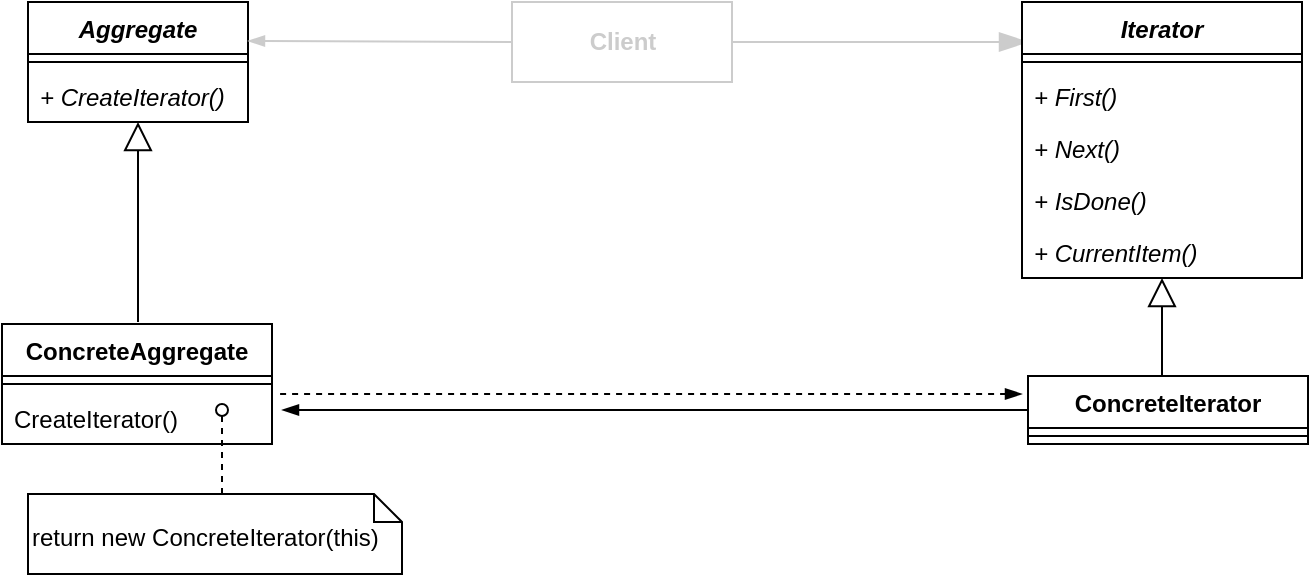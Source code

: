 <mxfile version="12.0.0" type="device" pages="1"><diagram id="bxR4yLjX8zE9Ck2vVnwT" name="Page-1"><mxGraphModel dx="1347" dy="774" grid="1" gridSize="10" guides="1" tooltips="1" connect="1" arrows="1" fold="1" page="1" pageScale="1" pageWidth="1654" pageHeight="1169" math="0" shadow="0"><root><mxCell id="0"/><mxCell id="1" parent="0"/><mxCell id="P4_tjuF_Fyv9hzRBsq0e-20" value="Aggregate" style="swimlane;fontStyle=3;align=center;verticalAlign=top;childLayout=stackLayout;horizontal=1;startSize=26;horizontalStack=0;resizeParent=1;resizeParentMax=0;resizeLast=0;collapsible=1;marginBottom=0;" vertex="1" parent="1"><mxGeometry x="193" y="114" width="110" height="60" as="geometry"/></mxCell><mxCell id="P4_tjuF_Fyv9hzRBsq0e-22" value="" style="line;strokeWidth=1;fillColor=none;align=left;verticalAlign=middle;spacingTop=-1;spacingLeft=3;spacingRight=3;rotatable=0;labelPosition=right;points=[];portConstraint=eastwest;" vertex="1" parent="P4_tjuF_Fyv9hzRBsq0e-20"><mxGeometry y="26" width="110" height="8" as="geometry"/></mxCell><mxCell id="P4_tjuF_Fyv9hzRBsq0e-23" value="+ CreateIterator()" style="text;strokeColor=none;fillColor=none;align=left;verticalAlign=top;spacingLeft=4;spacingRight=4;overflow=hidden;rotatable=0;points=[[0,0.5],[1,0.5]];portConstraint=eastwest;fontStyle=2" vertex="1" parent="P4_tjuF_Fyv9hzRBsq0e-20"><mxGeometry y="34" width="110" height="26" as="geometry"/></mxCell><mxCell id="P4_tjuF_Fyv9hzRBsq0e-56" style="edgeStyle=none;rounded=0;orthogonalLoop=1;jettySize=auto;html=1;startArrow=none;startFill=0;endArrow=blockThin;endFill=1;exitX=0;exitY=0.5;exitDx=0;exitDy=0;strokeColor=#CCCCCC;" edge="1" parent="1" source="P4_tjuF_Fyv9hzRBsq0e-30"><mxGeometry relative="1" as="geometry"><mxPoint x="443" y="133.5" as="sourcePoint"/><mxPoint x="303" y="133.5" as="targetPoint"/></mxGeometry></mxCell><mxCell id="P4_tjuF_Fyv9hzRBsq0e-30" value="&lt;b&gt;&lt;font color=&quot;#cccccc&quot;&gt;Client&lt;/font&gt;&lt;/b&gt;" style="html=1;strokeColor=#CCCCCC;" vertex="1" parent="1"><mxGeometry x="435" y="114" width="110" height="40" as="geometry"/></mxCell><mxCell id="P4_tjuF_Fyv9hzRBsq0e-33" value="&lt;br&gt;return new ConcreteIterator(this)" style="shape=note;whiteSpace=wrap;html=1;size=14;verticalAlign=top;align=left;spacingTop=-6;" vertex="1" parent="1"><mxGeometry x="193" y="360" width="187" height="40" as="geometry"/></mxCell><mxCell id="P4_tjuF_Fyv9hzRBsq0e-36" value="" style="endArrow=blockThin;endFill=1;endSize=12;html=1;exitX=1;exitY=0.5;exitDx=0;exitDy=0;strokeColor=#CCCCCC;" edge="1" parent="1" source="P4_tjuF_Fyv9hzRBsq0e-30"><mxGeometry width="160" relative="1" as="geometry"><mxPoint x="624" y="490" as="sourcePoint"/><mxPoint x="693" y="134" as="targetPoint"/></mxGeometry></mxCell><mxCell id="P4_tjuF_Fyv9hzRBsq0e-41" value="Iterator" style="swimlane;fontStyle=3;align=center;verticalAlign=top;childLayout=stackLayout;horizontal=1;startSize=26;horizontalStack=0;resizeParent=1;resizeParentMax=0;resizeLast=0;collapsible=1;marginBottom=0;" vertex="1" parent="1"><mxGeometry x="690" y="114" width="140" height="138" as="geometry"/></mxCell><mxCell id="P4_tjuF_Fyv9hzRBsq0e-42" value="" style="line;strokeWidth=1;fillColor=none;align=left;verticalAlign=middle;spacingTop=-1;spacingLeft=3;spacingRight=3;rotatable=0;labelPosition=right;points=[];portConstraint=eastwest;" vertex="1" parent="P4_tjuF_Fyv9hzRBsq0e-41"><mxGeometry y="26" width="140" height="8" as="geometry"/></mxCell><mxCell id="P4_tjuF_Fyv9hzRBsq0e-43" value="+ First()" style="text;strokeColor=none;fillColor=none;align=left;verticalAlign=top;spacingLeft=4;spacingRight=4;overflow=hidden;rotatable=0;points=[[0,0.5],[1,0.5]];portConstraint=eastwest;fontStyle=2" vertex="1" parent="P4_tjuF_Fyv9hzRBsq0e-41"><mxGeometry y="34" width="140" height="26" as="geometry"/></mxCell><mxCell id="P4_tjuF_Fyv9hzRBsq0e-44" value="+ Next()" style="text;strokeColor=none;fillColor=none;align=left;verticalAlign=top;spacingLeft=4;spacingRight=4;overflow=hidden;rotatable=0;points=[[0,0.5],[1,0.5]];portConstraint=eastwest;fontStyle=2" vertex="1" parent="P4_tjuF_Fyv9hzRBsq0e-41"><mxGeometry y="60" width="140" height="26" as="geometry"/></mxCell><mxCell id="P4_tjuF_Fyv9hzRBsq0e-45" value="+ IsDone()" style="text;strokeColor=none;fillColor=none;align=left;verticalAlign=top;spacingLeft=4;spacingRight=4;overflow=hidden;rotatable=0;points=[[0,0.5],[1,0.5]];portConstraint=eastwest;fontStyle=2" vertex="1" parent="P4_tjuF_Fyv9hzRBsq0e-41"><mxGeometry y="86" width="140" height="26" as="geometry"/></mxCell><mxCell id="P4_tjuF_Fyv9hzRBsq0e-46" value="+ CurrentItem()" style="text;strokeColor=none;fillColor=none;align=left;verticalAlign=top;spacingLeft=4;spacingRight=4;overflow=hidden;rotatable=0;points=[[0,0.5],[1,0.5]];portConstraint=eastwest;fontStyle=2" vertex="1" parent="P4_tjuF_Fyv9hzRBsq0e-41"><mxGeometry y="112" width="140" height="26" as="geometry"/></mxCell><mxCell id="P4_tjuF_Fyv9hzRBsq0e-47" value="ConcreteAggregate" style="swimlane;fontStyle=1;align=center;verticalAlign=top;childLayout=stackLayout;horizontal=1;startSize=26;horizontalStack=0;resizeParent=1;resizeParentMax=0;resizeLast=0;collapsible=1;marginBottom=0;" vertex="1" parent="1"><mxGeometry x="180" y="275" width="135" height="60" as="geometry"/></mxCell><mxCell id="P4_tjuF_Fyv9hzRBsq0e-48" value="" style="line;strokeWidth=1;fillColor=none;align=left;verticalAlign=middle;spacingTop=-1;spacingLeft=3;spacingRight=3;rotatable=0;labelPosition=right;points=[];portConstraint=eastwest;" vertex="1" parent="P4_tjuF_Fyv9hzRBsq0e-47"><mxGeometry y="26" width="135" height="8" as="geometry"/></mxCell><mxCell id="P4_tjuF_Fyv9hzRBsq0e-49" value="CreateIterator()" style="text;strokeColor=none;fillColor=none;align=left;verticalAlign=top;spacingLeft=4;spacingRight=4;overflow=hidden;rotatable=0;points=[[0,0.5],[1,0.5]];portConstraint=eastwest;fontStyle=0" vertex="1" parent="P4_tjuF_Fyv9hzRBsq0e-47"><mxGeometry y="34" width="135" height="26" as="geometry"/></mxCell><mxCell id="P4_tjuF_Fyv9hzRBsq0e-35" value="" style="endArrow=none;dashed=1;endFill=0;endSize=12;html=1;startArrow=oval;startFill=0;" edge="1" parent="P4_tjuF_Fyv9hzRBsq0e-47"><mxGeometry width="160" relative="1" as="geometry"><mxPoint x="110" y="43" as="sourcePoint"/><mxPoint x="110" y="85" as="targetPoint"/></mxGeometry></mxCell><mxCell id="P4_tjuF_Fyv9hzRBsq0e-53" value="" style="endArrow=block;endFill=0;endSize=12;html=1;rounded=0;" edge="1" parent="1"><mxGeometry width="160" relative="1" as="geometry"><mxPoint x="248" y="274" as="sourcePoint"/><mxPoint x="248" y="174" as="targetPoint"/></mxGeometry></mxCell><mxCell id="P4_tjuF_Fyv9hzRBsq0e-66" style="edgeStyle=none;rounded=0;orthogonalLoop=1;jettySize=auto;html=1;exitX=0;exitY=0.5;exitDx=0;exitDy=0;startArrow=none;startFill=0;endArrow=blockThin;endFill=1;strokeColor=#000000;" edge="1" parent="1" source="P4_tjuF_Fyv9hzRBsq0e-58"><mxGeometry relative="1" as="geometry"><mxPoint x="320" y="318" as="targetPoint"/></mxGeometry></mxCell><mxCell id="P4_tjuF_Fyv9hzRBsq0e-58" value="ConcreteIterator" style="swimlane;fontStyle=1;align=center;verticalAlign=top;childLayout=stackLayout;horizontal=1;startSize=26;horizontalStack=0;resizeParent=1;resizeParentMax=0;resizeLast=0;collapsible=1;marginBottom=0;" vertex="1" parent="1"><mxGeometry x="693" y="301" width="140" height="34" as="geometry"/></mxCell><mxCell id="P4_tjuF_Fyv9hzRBsq0e-59" value="" style="line;strokeWidth=1;fillColor=none;align=left;verticalAlign=middle;spacingTop=-1;spacingLeft=3;spacingRight=3;rotatable=0;labelPosition=right;points=[];portConstraint=eastwest;" vertex="1" parent="P4_tjuF_Fyv9hzRBsq0e-58"><mxGeometry y="26" width="140" height="8" as="geometry"/></mxCell><mxCell id="P4_tjuF_Fyv9hzRBsq0e-64" value="" style="endArrow=block;endFill=0;endSize=12;html=1;rounded=0;" edge="1" parent="1" target="P4_tjuF_Fyv9hzRBsq0e-46"><mxGeometry width="160" relative="1" as="geometry"><mxPoint x="760" y="301" as="sourcePoint"/><mxPoint x="760" y="257" as="targetPoint"/></mxGeometry></mxCell><mxCell id="P4_tjuF_Fyv9hzRBsq0e-67" style="edgeStyle=none;rounded=0;orthogonalLoop=1;jettySize=auto;html=1;exitX=1.03;exitY=0.038;exitDx=0;exitDy=0;startArrow=none;startFill=0;endArrow=blockThin;endFill=1;strokeColor=#000000;exitPerimeter=0;dashed=1;" edge="1" parent="1" source="P4_tjuF_Fyv9hzRBsq0e-49"><mxGeometry relative="1" as="geometry"><mxPoint x="690" y="310" as="targetPoint"/><mxPoint x="703" y="328" as="sourcePoint"/></mxGeometry></mxCell></root></mxGraphModel></diagram></mxfile>